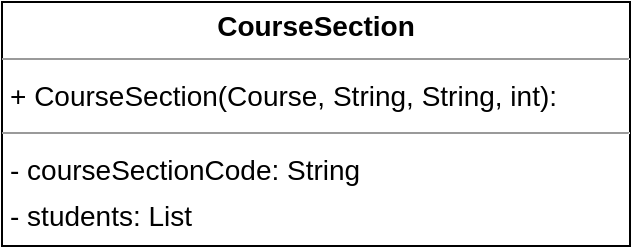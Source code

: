 <mxfile version="22.1.1" type="device">
  <diagram name="Sayfa -1" id="pu17zVkjO9WUD9fTi_Ve">
    <mxGraphModel dx="223" dy="1699" grid="1" gridSize="10" guides="1" tooltips="1" connect="1" arrows="1" fold="1" page="1" pageScale="1" pageWidth="827" pageHeight="1169" math="0" shadow="0">
      <root>
        <mxCell id="0" />
        <mxCell id="1" parent="0" />
        <mxCell id="WBAEBKNKajeBFuExkuvJ-1" value="&lt;p style=&quot;margin:0px;margin-top:4px;text-align:center;&quot;&gt;&lt;b&gt;CourseSection&lt;/b&gt;&lt;/p&gt;&lt;hr size=&quot;1&quot;/&gt;&lt;p style=&quot;margin:0 0 0 4px;line-height:1.6;&quot;&gt;+ CourseSection(Course, String, String, int): &lt;/p&gt;&lt;hr size=&quot;1&quot;/&gt;&lt;p style=&quot;margin:0 0 0 4px;line-height:1.6;&quot;&gt;- courseSectionCode: String&lt;br/&gt;- students: List&lt;br/&gt;- day: String&lt;br/&gt;- hour: int&lt;/p&gt;&lt;hr size=&quot;1&quot;/&gt;&lt;p style=&quot;margin:0 0 0 4px;line-height:1.6;&quot;&gt;+ getCourseSectionCode(): String&lt;/p&gt;" style="verticalAlign=top;align=left;overflow=fill;fontSize=14;fontFamily=Helvetica;html=1;rounded=0;shadow=0;comic=0;labelBackgroundColor=none;strokeWidth=1;" vertex="1" parent="1">
          <mxGeometry x="1070" y="-1090" width="314" height="122" as="geometry" />
        </mxCell>
      </root>
    </mxGraphModel>
  </diagram>
</mxfile>
